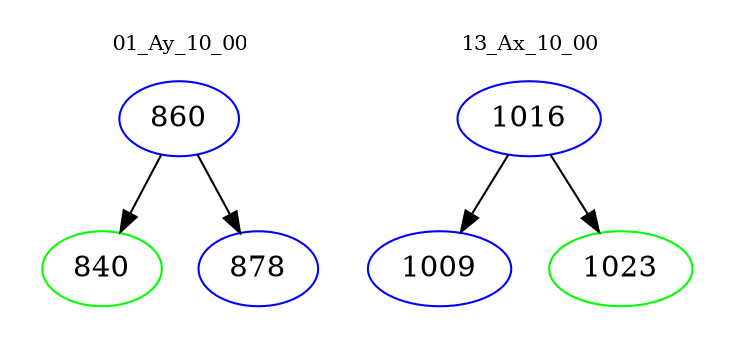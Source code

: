 digraph{
subgraph cluster_0 {
color = white
label = "01_Ay_10_00";
fontsize=10;
T0_860 [label="860", color="blue"]
T0_860 -> T0_840 [color="black"]
T0_840 [label="840", color="green"]
T0_860 -> T0_878 [color="black"]
T0_878 [label="878", color="blue"]
}
subgraph cluster_1 {
color = white
label = "13_Ax_10_00";
fontsize=10;
T1_1016 [label="1016", color="blue"]
T1_1016 -> T1_1009 [color="black"]
T1_1009 [label="1009", color="blue"]
T1_1016 -> T1_1023 [color="black"]
T1_1023 [label="1023", color="green"]
}
}

